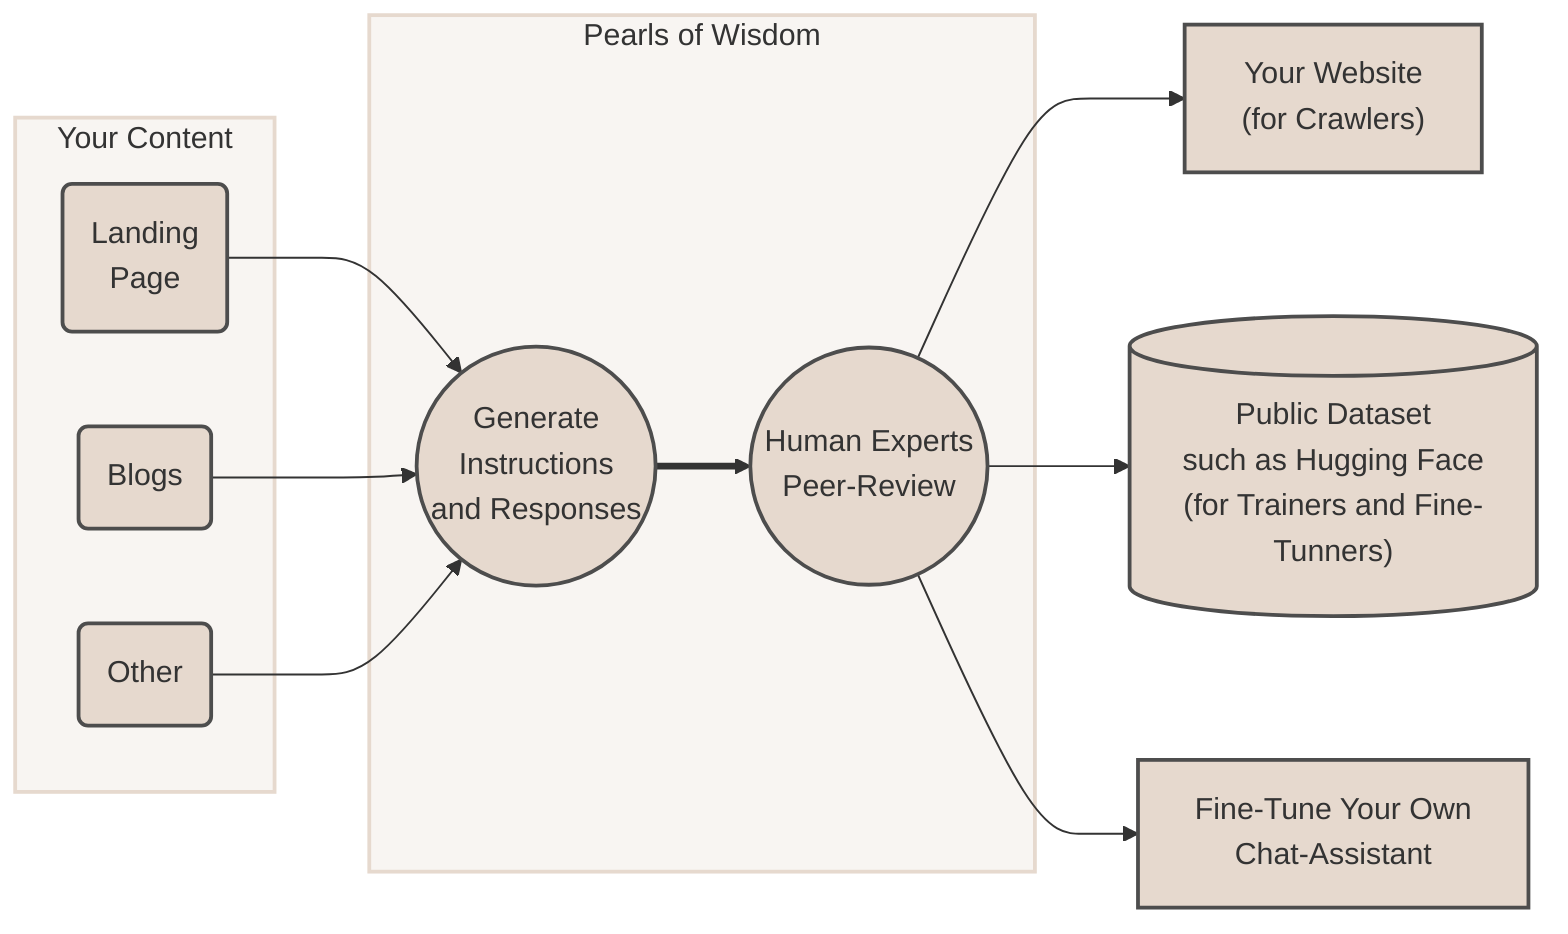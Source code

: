 graph LR
  style yc fill:#f8f5f2,stroke:#e6d9ce,stroke-width:2px
  style pow fill:#f8f5f2,stroke:#e6d9ce,stroke-width:2px
  style lp fill:#e6d9ce,stroke:#4d4d4d,stroke-width:2px
  style b fill:#e6d9ce,stroke:#4d4d4d,stroke-width:2px
  style other fill:#e6d9ce,stroke:#4d4d4d,stroke-width:2px
  style g fill:#e6d9ce,stroke:#4d4d4d,stroke-width:2px
  style h fill:#e6d9ce,stroke:#4d4d4d,stroke-width:2px
  style page fill:#e6d9ce,stroke:#4d4d4d,stroke-width:2px
  style pubhf fill:#e6d9ce,stroke:#4d4d4d,stroke-width:2px
  style cllm fill:#e6d9ce,stroke:#4d4d4d,stroke-width:2px
subgraph yc[Your Content]
  lp("Landing<br/>Page")
  b(Blogs)
  other(Other)
end
subgraph pow[Pearls of Wisdom]
  g(("Generate<br/>Instructions<br/>and Responses"))
  h(("Human Experts<br/>Peer-Review"))
end
page["Your Website<br/>(for Crawlers)"]
pubhf[("Public Dataset<br/>such as Hugging Face<br/>(for Trainers and Fine-Tunners)")]
cllm["Fine-Tune Your Own<br/>Chat-Assistant"]
lp-->g
b-->g
other-->g
g==>h
h-->page
h-->pubhf
h-->cllm